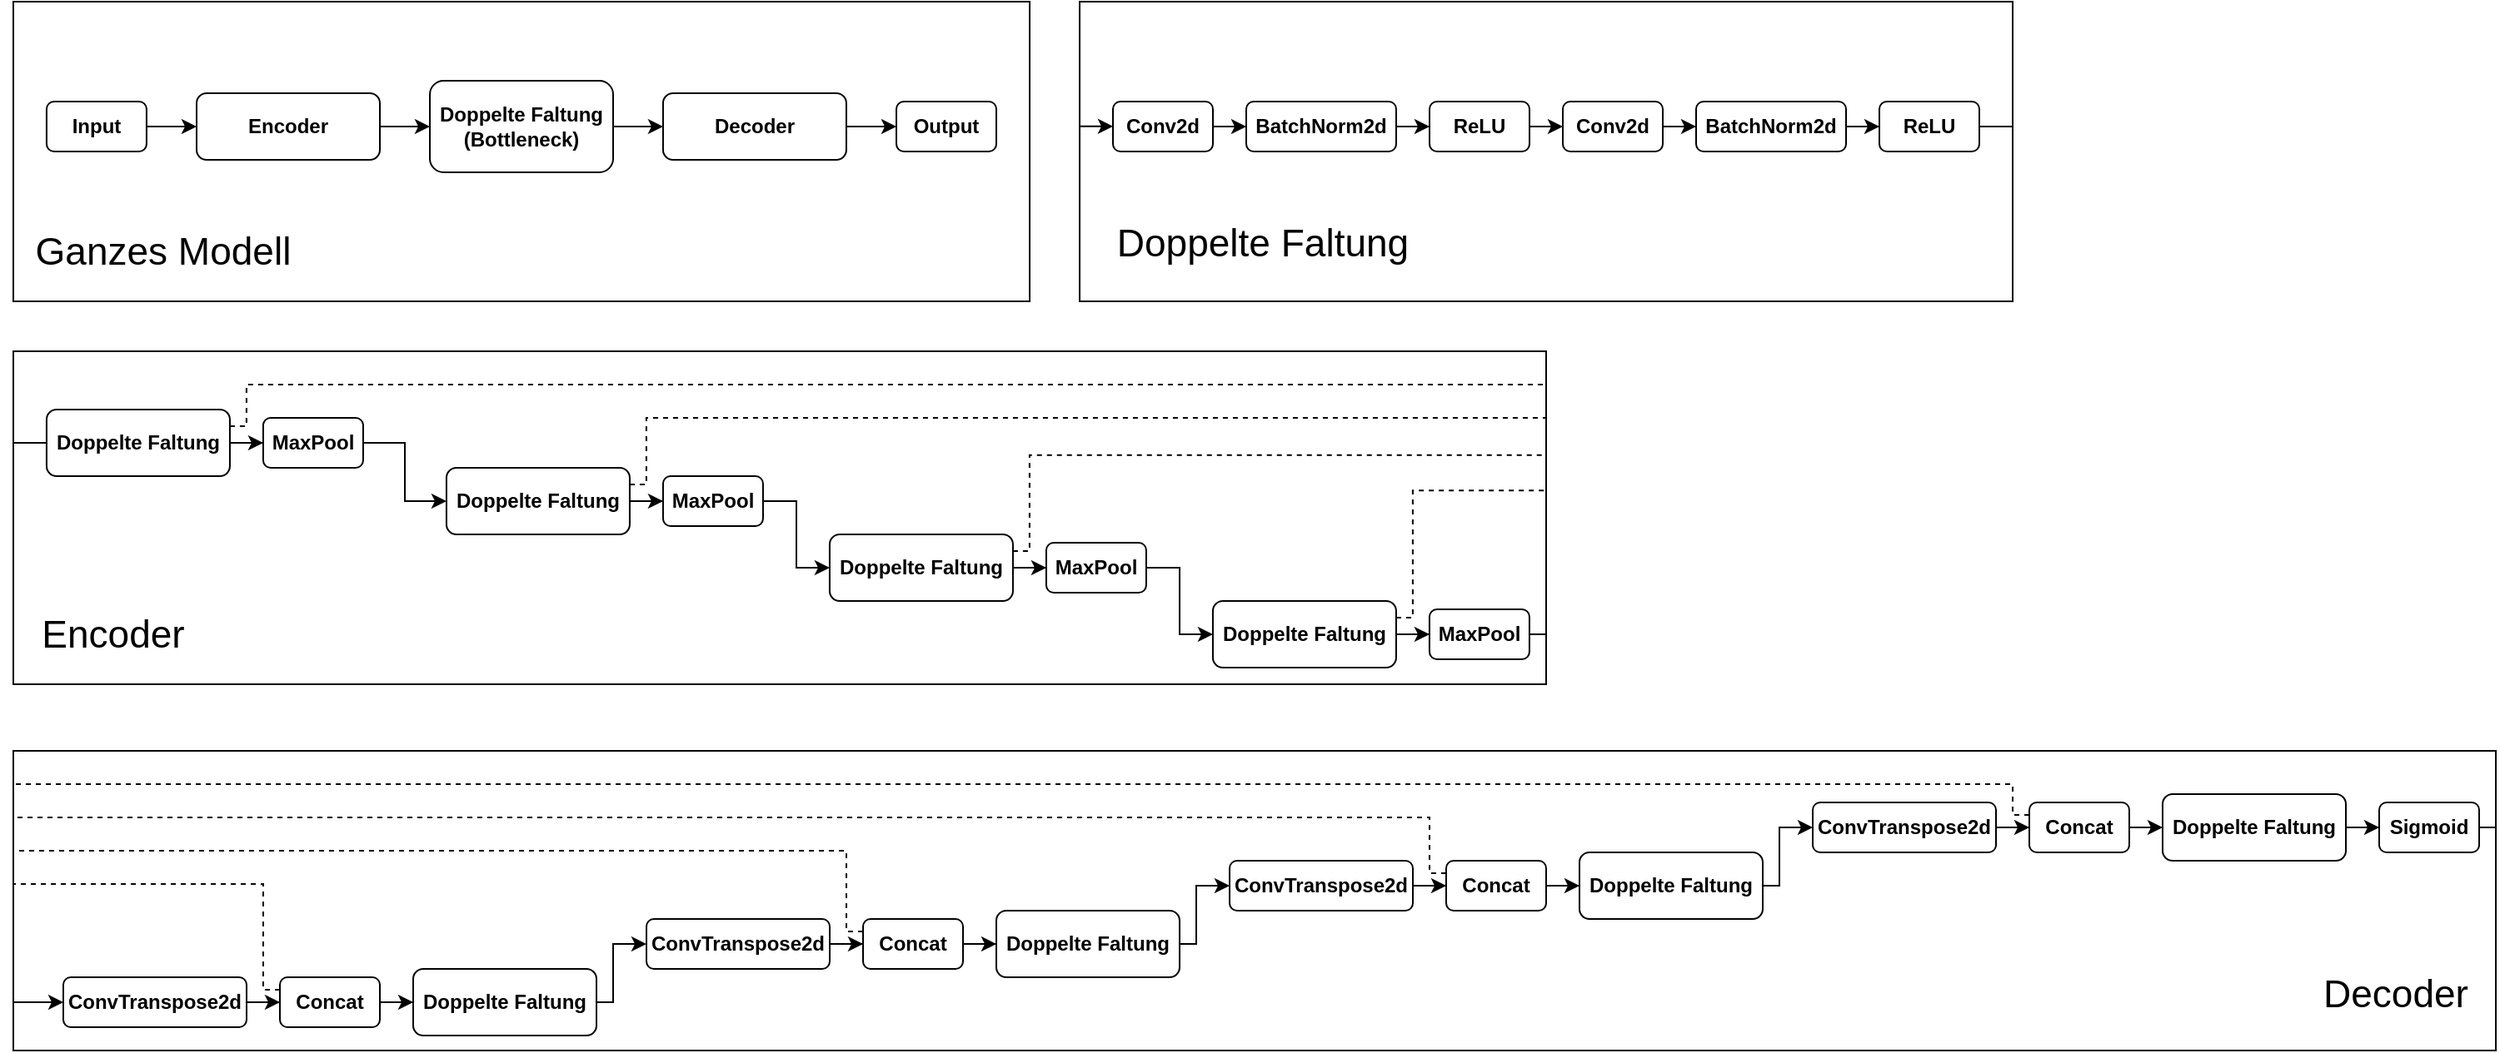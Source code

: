 <mxfile version="27.1.4">
  <diagram name="Seite-1" id="Me2noKod51ME9DIsj3RZ">
    <mxGraphModel dx="2066" dy="1109" grid="1" gridSize="10" guides="1" tooltips="1" connect="1" arrows="1" fold="1" page="1" pageScale="1" pageWidth="827" pageHeight="1169" math="0" shadow="0">
      <root>
        <mxCell id="0" />
        <mxCell id="1" parent="0" />
        <mxCell id="gJKcdJ5zcgaOzrdVH2U9-57" value="" style="rounded=0;whiteSpace=wrap;html=1;" vertex="1" parent="1">
          <mxGeometry x="710" y="440" width="560" height="180" as="geometry" />
        </mxCell>
        <mxCell id="gJKcdJ5zcgaOzrdVH2U9-10" value="" style="rounded=0;whiteSpace=wrap;html=1;" vertex="1" parent="1">
          <mxGeometry x="70" y="890" width="1490" height="180" as="geometry" />
        </mxCell>
        <mxCell id="gJKcdJ5zcgaOzrdVH2U9-2" value="" style="rounded=0;whiteSpace=wrap;html=1;" vertex="1" parent="1">
          <mxGeometry x="70" y="650" width="920" height="200" as="geometry" />
        </mxCell>
        <mxCell id="f96OBmaPLv8beqYOAQJ8-7" style="edgeStyle=orthogonalEdgeStyle;rounded=0;orthogonalLoop=1;jettySize=auto;html=1;" parent="1" source="f96OBmaPLv8beqYOAQJ8-2" target="f96OBmaPLv8beqYOAQJ8-4" edge="1">
          <mxGeometry relative="1" as="geometry" />
        </mxCell>
        <mxCell id="f96OBmaPLv8beqYOAQJ8-2" value="&lt;b&gt;Doppelte Faltung&lt;/b&gt;" style="rounded=1;whiteSpace=wrap;html=1;" parent="1" vertex="1">
          <mxGeometry x="89.97" y="685" width="110" height="40" as="geometry" />
        </mxCell>
        <mxCell id="f96OBmaPLv8beqYOAQJ8-6" style="edgeStyle=orthogonalEdgeStyle;rounded=0;orthogonalLoop=1;jettySize=auto;html=1;" parent="1" source="f96OBmaPLv8beqYOAQJ8-4" target="f96OBmaPLv8beqYOAQJ8-5" edge="1">
          <mxGeometry relative="1" as="geometry" />
        </mxCell>
        <mxCell id="f96OBmaPLv8beqYOAQJ8-4" value="&lt;b&gt;MaxPool&lt;/b&gt;" style="rounded=1;whiteSpace=wrap;html=1;" parent="1" vertex="1">
          <mxGeometry x="219.97" y="690" width="60" height="30" as="geometry" />
        </mxCell>
        <mxCell id="f96OBmaPLv8beqYOAQJ8-11" style="edgeStyle=orthogonalEdgeStyle;rounded=0;orthogonalLoop=1;jettySize=auto;html=1;entryX=0;entryY=0.5;entryDx=0;entryDy=0;" parent="1" source="f96OBmaPLv8beqYOAQJ8-5" target="f96OBmaPLv8beqYOAQJ8-8" edge="1">
          <mxGeometry relative="1" as="geometry" />
        </mxCell>
        <mxCell id="gJKcdJ5zcgaOzrdVH2U9-7" style="edgeStyle=orthogonalEdgeStyle;rounded=0;orthogonalLoop=1;jettySize=auto;html=1;exitX=1;exitY=0.25;exitDx=0;exitDy=0;entryX=1;entryY=0.207;entryDx=0;entryDy=0;endArrow=none;startFill=0;dashed=1;entryPerimeter=0;" edge="1" parent="1" source="f96OBmaPLv8beqYOAQJ8-5">
          <mxGeometry relative="1" as="geometry">
            <mxPoint x="989.97" y="691.4" as="targetPoint" />
            <Array as="points">
              <mxPoint x="449.97" y="730" />
              <mxPoint x="449.97" y="690" />
              <mxPoint x="989.97" y="690" />
            </Array>
          </mxGeometry>
        </mxCell>
        <mxCell id="f96OBmaPLv8beqYOAQJ8-5" value="&lt;b&gt;Doppelte Faltung&lt;/b&gt;" style="rounded=1;whiteSpace=wrap;html=1;" parent="1" vertex="1">
          <mxGeometry x="329.97" y="720" width="110" height="40" as="geometry" />
        </mxCell>
        <mxCell id="f96OBmaPLv8beqYOAQJ8-24" style="edgeStyle=orthogonalEdgeStyle;rounded=0;orthogonalLoop=1;jettySize=auto;html=1;entryX=0;entryY=0.5;entryDx=0;entryDy=0;" parent="1" source="f96OBmaPLv8beqYOAQJ8-8" target="f96OBmaPLv8beqYOAQJ8-9" edge="1">
          <mxGeometry relative="1" as="geometry" />
        </mxCell>
        <mxCell id="f96OBmaPLv8beqYOAQJ8-8" value="&lt;b&gt;MaxPool&lt;/b&gt;" style="rounded=1;whiteSpace=wrap;html=1;" parent="1" vertex="1">
          <mxGeometry x="459.97" y="725" width="60" height="30" as="geometry" />
        </mxCell>
        <mxCell id="f96OBmaPLv8beqYOAQJ8-15" style="edgeStyle=orthogonalEdgeStyle;rounded=0;orthogonalLoop=1;jettySize=auto;html=1;entryX=0;entryY=0.5;entryDx=0;entryDy=0;" parent="1" source="f96OBmaPLv8beqYOAQJ8-9" target="f96OBmaPLv8beqYOAQJ8-13" edge="1">
          <mxGeometry relative="1" as="geometry" />
        </mxCell>
        <mxCell id="f96OBmaPLv8beqYOAQJ8-9" value="&lt;b&gt;Doppelte Faltung&lt;/b&gt;" style="rounded=1;whiteSpace=wrap;html=1;" parent="1" vertex="1">
          <mxGeometry x="559.97" y="760" width="110" height="40" as="geometry" />
        </mxCell>
        <mxCell id="f96OBmaPLv8beqYOAQJ8-16" style="edgeStyle=orthogonalEdgeStyle;rounded=0;orthogonalLoop=1;jettySize=auto;html=1;entryX=0;entryY=0.5;entryDx=0;entryDy=0;" parent="1" source="f96OBmaPLv8beqYOAQJ8-13" target="f96OBmaPLv8beqYOAQJ8-14" edge="1">
          <mxGeometry relative="1" as="geometry" />
        </mxCell>
        <mxCell id="f96OBmaPLv8beqYOAQJ8-13" value="&lt;b&gt;MaxPool&lt;/b&gt;" style="rounded=1;whiteSpace=wrap;html=1;" parent="1" vertex="1">
          <mxGeometry x="689.97" y="765" width="60" height="30" as="geometry" />
        </mxCell>
        <mxCell id="f96OBmaPLv8beqYOAQJ8-19" style="edgeStyle=orthogonalEdgeStyle;rounded=0;orthogonalLoop=1;jettySize=auto;html=1;entryX=0;entryY=0.5;entryDx=0;entryDy=0;" parent="1" source="f96OBmaPLv8beqYOAQJ8-14" target="f96OBmaPLv8beqYOAQJ8-17" edge="1">
          <mxGeometry relative="1" as="geometry" />
        </mxCell>
        <mxCell id="f96OBmaPLv8beqYOAQJ8-14" value="&lt;b&gt;Doppelte Faltung&lt;/b&gt;" style="rounded=1;whiteSpace=wrap;html=1;" parent="1" vertex="1">
          <mxGeometry x="789.97" y="800" width="110" height="40" as="geometry" />
        </mxCell>
        <mxCell id="f96OBmaPLv8beqYOAQJ8-17" value="&lt;b&gt;MaxPool&lt;/b&gt;" style="rounded=1;whiteSpace=wrap;html=1;" parent="1" vertex="1">
          <mxGeometry x="919.97" y="805" width="60" height="30" as="geometry" />
        </mxCell>
        <mxCell id="gJKcdJ5zcgaOzrdVH2U9-4" value="&lt;font style=&quot;font-size: 23px;&quot;&gt;Encoder&lt;/font&gt;" style="text;html=1;align=center;verticalAlign=middle;whiteSpace=wrap;rounded=0;" vertex="1" parent="1">
          <mxGeometry x="80" y="800" width="100" height="40" as="geometry" />
        </mxCell>
        <mxCell id="gJKcdJ5zcgaOzrdVH2U9-6" style="edgeStyle=orthogonalEdgeStyle;rounded=0;orthogonalLoop=1;jettySize=auto;html=1;exitX=1;exitY=0.25;exitDx=0;exitDy=0;entryX=0.999;entryY=0.101;entryDx=0;entryDy=0;entryPerimeter=0;endArrow=none;startFill=0;dashed=1;" edge="1" parent="1" source="f96OBmaPLv8beqYOAQJ8-2">
          <mxGeometry relative="1" as="geometry">
            <mxPoint x="988.95" y="670.2" as="targetPoint" />
            <Array as="points">
              <mxPoint x="209.97" y="695" />
              <mxPoint x="209.97" y="670" />
              <mxPoint x="987.97" y="670" />
            </Array>
          </mxGeometry>
        </mxCell>
        <mxCell id="gJKcdJ5zcgaOzrdVH2U9-8" style="edgeStyle=orthogonalEdgeStyle;rounded=0;orthogonalLoop=1;jettySize=auto;html=1;exitX=1;exitY=0.25;exitDx=0;exitDy=0;entryX=1;entryY=0.312;entryDx=0;entryDy=0;entryPerimeter=0;endArrow=none;startFill=0;dashed=1;" edge="1" parent="1" source="f96OBmaPLv8beqYOAQJ8-9">
          <mxGeometry relative="1" as="geometry">
            <mxPoint x="989.97" y="712.4" as="targetPoint" />
            <Array as="points">
              <mxPoint x="679.97" y="770" />
              <mxPoint x="679.97" y="712" />
            </Array>
          </mxGeometry>
        </mxCell>
        <mxCell id="gJKcdJ5zcgaOzrdVH2U9-9" style="edgeStyle=orthogonalEdgeStyle;rounded=0;orthogonalLoop=1;jettySize=auto;html=1;exitX=1;exitY=0.25;exitDx=0;exitDy=0;entryX=0.999;entryY=0.418;entryDx=0;entryDy=0;entryPerimeter=0;dashed=1;endArrow=none;startFill=0;" edge="1" parent="1" source="f96OBmaPLv8beqYOAQJ8-14">
          <mxGeometry relative="1" as="geometry">
            <mxPoint x="988.95" y="733.6" as="targetPoint" />
            <Array as="points">
              <mxPoint x="909.97" y="810" />
              <mxPoint x="909.97" y="734" />
            </Array>
          </mxGeometry>
        </mxCell>
        <mxCell id="gJKcdJ5zcgaOzrdVH2U9-16" style="edgeStyle=orthogonalEdgeStyle;rounded=0;orthogonalLoop=1;jettySize=auto;html=1;exitX=0;exitY=0.768;exitDx=0;exitDy=0;entryX=0;entryY=0.5;entryDx=0;entryDy=0;exitPerimeter=0;" edge="1" parent="1" source="gJKcdJ5zcgaOzrdVH2U9-10" target="gJKcdJ5zcgaOzrdVH2U9-12">
          <mxGeometry relative="1" as="geometry">
            <Array as="points">
              <mxPoint x="100" y="1041" />
            </Array>
          </mxGeometry>
        </mxCell>
        <mxCell id="gJKcdJ5zcgaOzrdVH2U9-11" value="&lt;font style=&quot;font-size: 23px;&quot;&gt;Decoder&lt;/font&gt;" style="text;html=1;align=center;verticalAlign=middle;whiteSpace=wrap;rounded=0;" vertex="1" parent="1">
          <mxGeometry x="1450" y="1016" width="100" height="40" as="geometry" />
        </mxCell>
        <mxCell id="gJKcdJ5zcgaOzrdVH2U9-18" style="edgeStyle=orthogonalEdgeStyle;rounded=0;orthogonalLoop=1;jettySize=auto;html=1;entryX=0;entryY=0.5;entryDx=0;entryDy=0;" edge="1" parent="1" source="gJKcdJ5zcgaOzrdVH2U9-12" target="gJKcdJ5zcgaOzrdVH2U9-17">
          <mxGeometry relative="1" as="geometry" />
        </mxCell>
        <mxCell id="gJKcdJ5zcgaOzrdVH2U9-12" value="&lt;b&gt;ConvTranspose2d&lt;/b&gt;" style="rounded=1;whiteSpace=wrap;html=1;" vertex="1" parent="1">
          <mxGeometry x="100" y="1026" width="110" height="30" as="geometry" />
        </mxCell>
        <mxCell id="gJKcdJ5zcgaOzrdVH2U9-19" style="edgeStyle=orthogonalEdgeStyle;rounded=0;orthogonalLoop=1;jettySize=auto;html=1;exitX=0;exitY=0.25;exitDx=0;exitDy=0;endArrow=none;startFill=0;dashed=1;" edge="1" parent="1" source="gJKcdJ5zcgaOzrdVH2U9-17">
          <mxGeometry relative="1" as="geometry">
            <mxPoint x="70" y="970" as="targetPoint" />
            <Array as="points">
              <mxPoint x="220" y="1034" />
              <mxPoint x="220" y="970" />
              <mxPoint x="70" y="970" />
            </Array>
          </mxGeometry>
        </mxCell>
        <mxCell id="gJKcdJ5zcgaOzrdVH2U9-21" style="edgeStyle=orthogonalEdgeStyle;rounded=0;orthogonalLoop=1;jettySize=auto;html=1;" edge="1" parent="1" source="gJKcdJ5zcgaOzrdVH2U9-17" target="gJKcdJ5zcgaOzrdVH2U9-20">
          <mxGeometry relative="1" as="geometry" />
        </mxCell>
        <mxCell id="gJKcdJ5zcgaOzrdVH2U9-17" value="&lt;b&gt;Concat&lt;/b&gt;" style="rounded=1;whiteSpace=wrap;html=1;" vertex="1" parent="1">
          <mxGeometry x="230" y="1026" width="60" height="30" as="geometry" />
        </mxCell>
        <mxCell id="gJKcdJ5zcgaOzrdVH2U9-23" style="edgeStyle=orthogonalEdgeStyle;rounded=0;orthogonalLoop=1;jettySize=auto;html=1;entryX=0;entryY=0.5;entryDx=0;entryDy=0;" edge="1" parent="1" source="gJKcdJ5zcgaOzrdVH2U9-20" target="gJKcdJ5zcgaOzrdVH2U9-22">
          <mxGeometry relative="1" as="geometry">
            <Array as="points">
              <mxPoint x="430" y="1041" />
              <mxPoint x="430" y="1006" />
            </Array>
          </mxGeometry>
        </mxCell>
        <mxCell id="gJKcdJ5zcgaOzrdVH2U9-20" value="&lt;b&gt;Doppelte Faltung&lt;/b&gt;" style="rounded=1;whiteSpace=wrap;html=1;" vertex="1" parent="1">
          <mxGeometry x="310" y="1021" width="110" height="40" as="geometry" />
        </mxCell>
        <mxCell id="gJKcdJ5zcgaOzrdVH2U9-25" style="edgeStyle=orthogonalEdgeStyle;rounded=0;orthogonalLoop=1;jettySize=auto;html=1;" edge="1" parent="1" source="gJKcdJ5zcgaOzrdVH2U9-22" target="gJKcdJ5zcgaOzrdVH2U9-24">
          <mxGeometry relative="1" as="geometry" />
        </mxCell>
        <mxCell id="gJKcdJ5zcgaOzrdVH2U9-22" value="&lt;b&gt;ConvTranspose2d&lt;/b&gt;" style="rounded=1;whiteSpace=wrap;html=1;" vertex="1" parent="1">
          <mxGeometry x="450" y="991" width="110" height="30" as="geometry" />
        </mxCell>
        <mxCell id="gJKcdJ5zcgaOzrdVH2U9-27" style="edgeStyle=orthogonalEdgeStyle;rounded=0;orthogonalLoop=1;jettySize=auto;html=1;" edge="1" parent="1" source="gJKcdJ5zcgaOzrdVH2U9-24" target="gJKcdJ5zcgaOzrdVH2U9-26">
          <mxGeometry relative="1" as="geometry" />
        </mxCell>
        <mxCell id="gJKcdJ5zcgaOzrdVH2U9-24" value="&lt;b&gt;Concat&lt;/b&gt;" style="rounded=1;whiteSpace=wrap;html=1;" vertex="1" parent="1">
          <mxGeometry x="580" y="991" width="60" height="30" as="geometry" />
        </mxCell>
        <mxCell id="gJKcdJ5zcgaOzrdVH2U9-30" style="edgeStyle=orthogonalEdgeStyle;rounded=0;orthogonalLoop=1;jettySize=auto;html=1;entryX=0;entryY=0.5;entryDx=0;entryDy=0;" edge="1" parent="1" source="gJKcdJ5zcgaOzrdVH2U9-26" target="gJKcdJ5zcgaOzrdVH2U9-29">
          <mxGeometry relative="1" as="geometry">
            <Array as="points">
              <mxPoint x="780" y="1006" />
              <mxPoint x="780" y="971" />
            </Array>
          </mxGeometry>
        </mxCell>
        <mxCell id="gJKcdJ5zcgaOzrdVH2U9-26" value="&lt;b&gt;Doppelte Faltung&lt;/b&gt;" style="rounded=1;whiteSpace=wrap;html=1;" vertex="1" parent="1">
          <mxGeometry x="660" y="986" width="110" height="40" as="geometry" />
        </mxCell>
        <mxCell id="gJKcdJ5zcgaOzrdVH2U9-28" style="edgeStyle=orthogonalEdgeStyle;rounded=0;orthogonalLoop=1;jettySize=auto;html=1;exitX=0;exitY=0.25;exitDx=0;exitDy=0;endArrow=none;startFill=0;dashed=1;" edge="1" parent="1" source="gJKcdJ5zcgaOzrdVH2U9-24">
          <mxGeometry relative="1" as="geometry">
            <mxPoint x="70" y="950" as="targetPoint" />
            <Array as="points">
              <mxPoint x="570" y="999" />
              <mxPoint x="570" y="950" />
            </Array>
          </mxGeometry>
        </mxCell>
        <mxCell id="gJKcdJ5zcgaOzrdVH2U9-32" style="edgeStyle=orthogonalEdgeStyle;rounded=0;orthogonalLoop=1;jettySize=auto;html=1;" edge="1" parent="1" source="gJKcdJ5zcgaOzrdVH2U9-29" target="gJKcdJ5zcgaOzrdVH2U9-31">
          <mxGeometry relative="1" as="geometry" />
        </mxCell>
        <mxCell id="gJKcdJ5zcgaOzrdVH2U9-29" value="&lt;b&gt;ConvTranspose2d&lt;/b&gt;" style="rounded=1;whiteSpace=wrap;html=1;" vertex="1" parent="1">
          <mxGeometry x="800" y="956" width="110" height="30" as="geometry" />
        </mxCell>
        <mxCell id="gJKcdJ5zcgaOzrdVH2U9-33" style="edgeStyle=orthogonalEdgeStyle;rounded=0;orthogonalLoop=1;jettySize=auto;html=1;exitX=0;exitY=0.25;exitDx=0;exitDy=0;endArrow=none;startFill=0;dashed=1;" edge="1" parent="1" source="gJKcdJ5zcgaOzrdVH2U9-31">
          <mxGeometry relative="1" as="geometry">
            <mxPoint x="70" y="930" as="targetPoint" />
            <Array as="points">
              <mxPoint x="920" y="964" />
              <mxPoint x="920" y="930" />
            </Array>
          </mxGeometry>
        </mxCell>
        <mxCell id="gJKcdJ5zcgaOzrdVH2U9-35" style="edgeStyle=orthogonalEdgeStyle;rounded=0;orthogonalLoop=1;jettySize=auto;html=1;" edge="1" parent="1" source="gJKcdJ5zcgaOzrdVH2U9-31" target="gJKcdJ5zcgaOzrdVH2U9-34">
          <mxGeometry relative="1" as="geometry" />
        </mxCell>
        <mxCell id="gJKcdJ5zcgaOzrdVH2U9-31" value="&lt;b&gt;Concat&lt;/b&gt;" style="rounded=1;whiteSpace=wrap;html=1;" vertex="1" parent="1">
          <mxGeometry x="930" y="956" width="60" height="30" as="geometry" />
        </mxCell>
        <mxCell id="gJKcdJ5zcgaOzrdVH2U9-37" style="edgeStyle=orthogonalEdgeStyle;rounded=0;orthogonalLoop=1;jettySize=auto;html=1;" edge="1" parent="1" source="gJKcdJ5zcgaOzrdVH2U9-34" target="gJKcdJ5zcgaOzrdVH2U9-36">
          <mxGeometry relative="1" as="geometry">
            <Array as="points">
              <mxPoint x="1130" y="971" />
              <mxPoint x="1130" y="936" />
            </Array>
          </mxGeometry>
        </mxCell>
        <mxCell id="gJKcdJ5zcgaOzrdVH2U9-34" value="&lt;b&gt;Doppelte Faltung&lt;/b&gt;" style="rounded=1;whiteSpace=wrap;html=1;" vertex="1" parent="1">
          <mxGeometry x="1010" y="951" width="110" height="40" as="geometry" />
        </mxCell>
        <mxCell id="gJKcdJ5zcgaOzrdVH2U9-39" style="edgeStyle=orthogonalEdgeStyle;rounded=0;orthogonalLoop=1;jettySize=auto;html=1;" edge="1" parent="1" source="gJKcdJ5zcgaOzrdVH2U9-36" target="gJKcdJ5zcgaOzrdVH2U9-38">
          <mxGeometry relative="1" as="geometry" />
        </mxCell>
        <mxCell id="gJKcdJ5zcgaOzrdVH2U9-36" value="&lt;b&gt;ConvTranspose2d&lt;/b&gt;" style="rounded=1;whiteSpace=wrap;html=1;" vertex="1" parent="1">
          <mxGeometry x="1150" y="921" width="110" height="30" as="geometry" />
        </mxCell>
        <mxCell id="gJKcdJ5zcgaOzrdVH2U9-43" style="edgeStyle=orthogonalEdgeStyle;rounded=0;orthogonalLoop=1;jettySize=auto;html=1;" edge="1" parent="1" source="gJKcdJ5zcgaOzrdVH2U9-38" target="gJKcdJ5zcgaOzrdVH2U9-42">
          <mxGeometry relative="1" as="geometry" />
        </mxCell>
        <mxCell id="gJKcdJ5zcgaOzrdVH2U9-38" value="&lt;b&gt;Concat&lt;/b&gt;" style="rounded=1;whiteSpace=wrap;html=1;" vertex="1" parent="1">
          <mxGeometry x="1280" y="921" width="60" height="30" as="geometry" />
        </mxCell>
        <mxCell id="gJKcdJ5zcgaOzrdVH2U9-41" style="edgeStyle=orthogonalEdgeStyle;rounded=0;orthogonalLoop=1;jettySize=auto;html=1;exitX=1;exitY=0.5;exitDx=0;exitDy=0;endArrow=none;startFill=0;" edge="1" parent="1" source="f96OBmaPLv8beqYOAQJ8-17">
          <mxGeometry relative="1" as="geometry">
            <mxPoint x="989.97" y="820" as="targetPoint" />
          </mxGeometry>
        </mxCell>
        <mxCell id="gJKcdJ5zcgaOzrdVH2U9-45" style="edgeStyle=orthogonalEdgeStyle;rounded=0;orthogonalLoop=1;jettySize=auto;html=1;" edge="1" parent="1" source="gJKcdJ5zcgaOzrdVH2U9-42" target="gJKcdJ5zcgaOzrdVH2U9-44">
          <mxGeometry relative="1" as="geometry" />
        </mxCell>
        <mxCell id="gJKcdJ5zcgaOzrdVH2U9-42" value="&lt;b&gt;Doppelte Faltung&lt;/b&gt;" style="rounded=1;whiteSpace=wrap;html=1;" vertex="1" parent="1">
          <mxGeometry x="1360" y="916" width="110" height="40" as="geometry" />
        </mxCell>
        <mxCell id="gJKcdJ5zcgaOzrdVH2U9-44" value="&lt;b&gt;Sigmoid&lt;/b&gt;" style="rounded=1;whiteSpace=wrap;html=1;" vertex="1" parent="1">
          <mxGeometry x="1490" y="921" width="60" height="30" as="geometry" />
        </mxCell>
        <mxCell id="gJKcdJ5zcgaOzrdVH2U9-46" style="edgeStyle=orthogonalEdgeStyle;rounded=0;orthogonalLoop=1;jettySize=auto;html=1;exitX=0;exitY=0.25;exitDx=0;exitDy=0;endArrow=none;startFill=0;dashed=1;" edge="1" parent="1" source="gJKcdJ5zcgaOzrdVH2U9-38">
          <mxGeometry relative="1" as="geometry">
            <mxPoint x="70" y="910" as="targetPoint" />
            <Array as="points">
              <mxPoint x="1270" y="929" />
              <mxPoint x="1270" y="910" />
            </Array>
          </mxGeometry>
        </mxCell>
        <mxCell id="gJKcdJ5zcgaOzrdVH2U9-50" value="" style="rounded=0;whiteSpace=wrap;html=1;" vertex="1" parent="1">
          <mxGeometry x="70" y="440" width="610" height="180" as="geometry" />
        </mxCell>
        <mxCell id="gJKcdJ5zcgaOzrdVH2U9-51" value="&lt;font style=&quot;font-size: 23px;&quot;&gt;Ganzes Modell&lt;/font&gt;" style="text;html=1;align=center;verticalAlign=middle;whiteSpace=wrap;rounded=0;" vertex="1" parent="1">
          <mxGeometry x="80" y="570" width="160" height="40" as="geometry" />
        </mxCell>
        <mxCell id="gJKcdJ5zcgaOzrdVH2U9-55" style="edgeStyle=orthogonalEdgeStyle;rounded=0;orthogonalLoop=1;jettySize=auto;html=1;" edge="1" parent="1" source="gJKcdJ5zcgaOzrdVH2U9-52" target="gJKcdJ5zcgaOzrdVH2U9-54">
          <mxGeometry relative="1" as="geometry" />
        </mxCell>
        <mxCell id="gJKcdJ5zcgaOzrdVH2U9-52" value="&lt;b&gt;Encoder&lt;/b&gt;" style="rounded=1;whiteSpace=wrap;html=1;" vertex="1" parent="1">
          <mxGeometry x="180" y="495" width="110" height="40" as="geometry" />
        </mxCell>
        <mxCell id="gJKcdJ5zcgaOzrdVH2U9-77" style="edgeStyle=orthogonalEdgeStyle;rounded=0;orthogonalLoop=1;jettySize=auto;html=1;" edge="1" parent="1" source="gJKcdJ5zcgaOzrdVH2U9-53" target="gJKcdJ5zcgaOzrdVH2U9-76">
          <mxGeometry relative="1" as="geometry" />
        </mxCell>
        <mxCell id="gJKcdJ5zcgaOzrdVH2U9-53" value="&lt;b&gt;Decoder&lt;/b&gt;" style="rounded=1;whiteSpace=wrap;html=1;" vertex="1" parent="1">
          <mxGeometry x="459.97" y="495" width="110" height="40" as="geometry" />
        </mxCell>
        <mxCell id="gJKcdJ5zcgaOzrdVH2U9-56" style="edgeStyle=orthogonalEdgeStyle;rounded=0;orthogonalLoop=1;jettySize=auto;html=1;" edge="1" parent="1" source="gJKcdJ5zcgaOzrdVH2U9-54" target="gJKcdJ5zcgaOzrdVH2U9-53">
          <mxGeometry relative="1" as="geometry" />
        </mxCell>
        <mxCell id="gJKcdJ5zcgaOzrdVH2U9-54" value="&lt;b&gt;Doppelte Faltung&lt;/b&gt;&lt;div&gt;&lt;b&gt;(Bottleneck)&lt;/b&gt;&lt;/div&gt;" style="rounded=1;whiteSpace=wrap;html=1;" vertex="1" parent="1">
          <mxGeometry x="320" y="487.5" width="110" height="55" as="geometry" />
        </mxCell>
        <mxCell id="gJKcdJ5zcgaOzrdVH2U9-60" style="edgeStyle=orthogonalEdgeStyle;rounded=0;orthogonalLoop=1;jettySize=auto;html=1;exitX=0.001;exitY=0.416;exitDx=0;exitDy=0;entryX=0;entryY=0.5;entryDx=0;entryDy=0;exitPerimeter=0;" edge="1" parent="1" source="gJKcdJ5zcgaOzrdVH2U9-57" target="gJKcdJ5zcgaOzrdVH2U9-59">
          <mxGeometry relative="1" as="geometry" />
        </mxCell>
        <mxCell id="gJKcdJ5zcgaOzrdVH2U9-58" value="&lt;font style=&quot;font-size: 23px;&quot;&gt;Doppelte Faltung&lt;/font&gt;" style="text;html=1;align=center;verticalAlign=middle;whiteSpace=wrap;rounded=0;" vertex="1" parent="1">
          <mxGeometry x="730" y="560" width="180" height="50" as="geometry" />
        </mxCell>
        <mxCell id="gJKcdJ5zcgaOzrdVH2U9-62" style="edgeStyle=orthogonalEdgeStyle;rounded=0;orthogonalLoop=1;jettySize=auto;html=1;" edge="1" parent="1" source="gJKcdJ5zcgaOzrdVH2U9-59" target="gJKcdJ5zcgaOzrdVH2U9-61">
          <mxGeometry relative="1" as="geometry" />
        </mxCell>
        <mxCell id="gJKcdJ5zcgaOzrdVH2U9-59" value="&lt;b&gt;Conv2d&lt;/b&gt;" style="rounded=1;whiteSpace=wrap;html=1;" vertex="1" parent="1">
          <mxGeometry x="730" y="500" width="60" height="30" as="geometry" />
        </mxCell>
        <mxCell id="gJKcdJ5zcgaOzrdVH2U9-64" style="edgeStyle=orthogonalEdgeStyle;rounded=0;orthogonalLoop=1;jettySize=auto;html=1;" edge="1" parent="1" source="gJKcdJ5zcgaOzrdVH2U9-61" target="gJKcdJ5zcgaOzrdVH2U9-63">
          <mxGeometry relative="1" as="geometry" />
        </mxCell>
        <mxCell id="gJKcdJ5zcgaOzrdVH2U9-61" value="&lt;b&gt;BatchNorm2d&lt;/b&gt;" style="rounded=1;whiteSpace=wrap;html=1;" vertex="1" parent="1">
          <mxGeometry x="810" y="500" width="90" height="30" as="geometry" />
        </mxCell>
        <mxCell id="gJKcdJ5zcgaOzrdVH2U9-68" style="edgeStyle=orthogonalEdgeStyle;rounded=0;orthogonalLoop=1;jettySize=auto;html=1;" edge="1" parent="1" source="gJKcdJ5zcgaOzrdVH2U9-63" target="gJKcdJ5zcgaOzrdVH2U9-65">
          <mxGeometry relative="1" as="geometry" />
        </mxCell>
        <mxCell id="gJKcdJ5zcgaOzrdVH2U9-63" value="&lt;b&gt;ReLU&lt;/b&gt;" style="rounded=1;whiteSpace=wrap;html=1;" vertex="1" parent="1">
          <mxGeometry x="920" y="500" width="60" height="30" as="geometry" />
        </mxCell>
        <mxCell id="gJKcdJ5zcgaOzrdVH2U9-69" style="edgeStyle=orthogonalEdgeStyle;rounded=0;orthogonalLoop=1;jettySize=auto;html=1;" edge="1" parent="1" source="gJKcdJ5zcgaOzrdVH2U9-65" target="gJKcdJ5zcgaOzrdVH2U9-66">
          <mxGeometry relative="1" as="geometry" />
        </mxCell>
        <mxCell id="gJKcdJ5zcgaOzrdVH2U9-65" value="&lt;b&gt;Conv2d&lt;/b&gt;" style="rounded=1;whiteSpace=wrap;html=1;" vertex="1" parent="1">
          <mxGeometry x="1000" y="500" width="60" height="30" as="geometry" />
        </mxCell>
        <mxCell id="gJKcdJ5zcgaOzrdVH2U9-70" style="edgeStyle=orthogonalEdgeStyle;rounded=0;orthogonalLoop=1;jettySize=auto;html=1;" edge="1" parent="1" source="gJKcdJ5zcgaOzrdVH2U9-66" target="gJKcdJ5zcgaOzrdVH2U9-67">
          <mxGeometry relative="1" as="geometry" />
        </mxCell>
        <mxCell id="gJKcdJ5zcgaOzrdVH2U9-66" value="&lt;b&gt;BatchNorm2d&lt;/b&gt;" style="rounded=1;whiteSpace=wrap;html=1;" vertex="1" parent="1">
          <mxGeometry x="1080" y="500" width="90" height="30" as="geometry" />
        </mxCell>
        <mxCell id="gJKcdJ5zcgaOzrdVH2U9-67" value="&lt;b&gt;ReLU&lt;/b&gt;" style="rounded=1;whiteSpace=wrap;html=1;" vertex="1" parent="1">
          <mxGeometry x="1190" y="500" width="60" height="30" as="geometry" />
        </mxCell>
        <mxCell id="gJKcdJ5zcgaOzrdVH2U9-71" style="edgeStyle=orthogonalEdgeStyle;rounded=0;orthogonalLoop=1;jettySize=auto;html=1;exitX=1;exitY=0.5;exitDx=0;exitDy=0;endArrow=none;startFill=0;" edge="1" parent="1" source="gJKcdJ5zcgaOzrdVH2U9-67">
          <mxGeometry relative="1" as="geometry">
            <mxPoint x="1270" y="515" as="targetPoint" />
          </mxGeometry>
        </mxCell>
        <mxCell id="gJKcdJ5zcgaOzrdVH2U9-72" style="edgeStyle=orthogonalEdgeStyle;rounded=0;orthogonalLoop=1;jettySize=auto;html=1;exitX=0;exitY=0.5;exitDx=0;exitDy=0;endArrow=none;startFill=0;" edge="1" parent="1" source="f96OBmaPLv8beqYOAQJ8-2">
          <mxGeometry relative="1" as="geometry">
            <mxPoint x="70" y="705" as="targetPoint" />
          </mxGeometry>
        </mxCell>
        <mxCell id="gJKcdJ5zcgaOzrdVH2U9-73" style="edgeStyle=orthogonalEdgeStyle;rounded=0;orthogonalLoop=1;jettySize=auto;html=1;entryX=1;entryY=0.255;entryDx=0;entryDy=0;entryPerimeter=0;exitX=1;exitY=0.5;exitDx=0;exitDy=0;endArrow=none;startFill=0;" edge="1" parent="1" source="gJKcdJ5zcgaOzrdVH2U9-44" target="gJKcdJ5zcgaOzrdVH2U9-10">
          <mxGeometry relative="1" as="geometry" />
        </mxCell>
        <mxCell id="gJKcdJ5zcgaOzrdVH2U9-75" style="edgeStyle=orthogonalEdgeStyle;rounded=0;orthogonalLoop=1;jettySize=auto;html=1;" edge="1" parent="1" source="gJKcdJ5zcgaOzrdVH2U9-74" target="gJKcdJ5zcgaOzrdVH2U9-52">
          <mxGeometry relative="1" as="geometry" />
        </mxCell>
        <mxCell id="gJKcdJ5zcgaOzrdVH2U9-74" value="&lt;b&gt;Input&lt;/b&gt;" style="rounded=1;whiteSpace=wrap;html=1;" vertex="1" parent="1">
          <mxGeometry x="89.97" y="500" width="60" height="30" as="geometry" />
        </mxCell>
        <mxCell id="gJKcdJ5zcgaOzrdVH2U9-76" value="&lt;b&gt;Output&lt;/b&gt;" style="rounded=1;whiteSpace=wrap;html=1;" vertex="1" parent="1">
          <mxGeometry x="600" y="500" width="60" height="30" as="geometry" />
        </mxCell>
      </root>
    </mxGraphModel>
  </diagram>
</mxfile>
